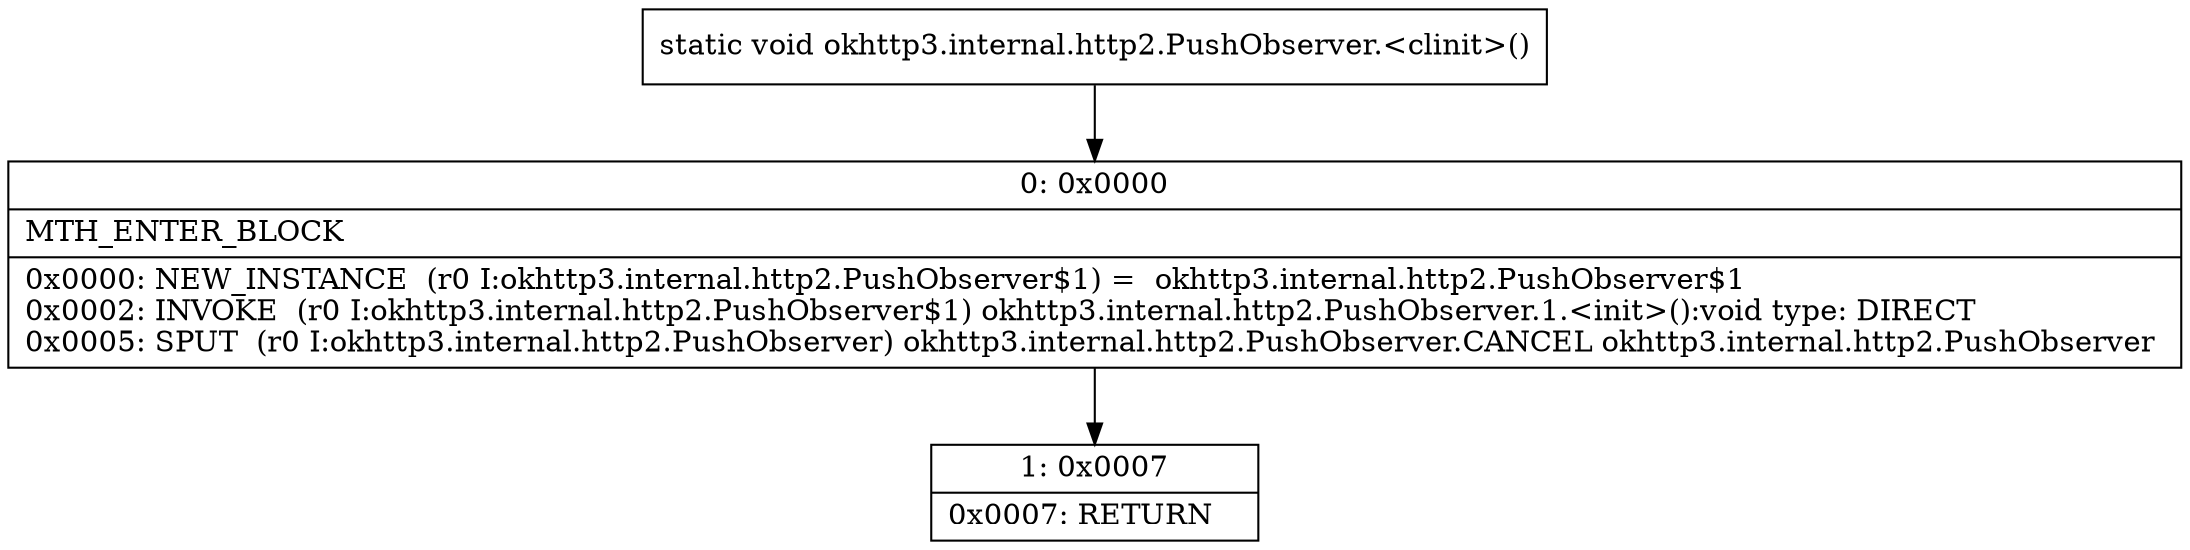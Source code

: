 digraph "CFG forokhttp3.internal.http2.PushObserver.\<clinit\>()V" {
Node_0 [shape=record,label="{0\:\ 0x0000|MTH_ENTER_BLOCK\l|0x0000: NEW_INSTANCE  (r0 I:okhttp3.internal.http2.PushObserver$1) =  okhttp3.internal.http2.PushObserver$1 \l0x0002: INVOKE  (r0 I:okhttp3.internal.http2.PushObserver$1) okhttp3.internal.http2.PushObserver.1.\<init\>():void type: DIRECT \l0x0005: SPUT  (r0 I:okhttp3.internal.http2.PushObserver) okhttp3.internal.http2.PushObserver.CANCEL okhttp3.internal.http2.PushObserver \l}"];
Node_1 [shape=record,label="{1\:\ 0x0007|0x0007: RETURN   \l}"];
MethodNode[shape=record,label="{static void okhttp3.internal.http2.PushObserver.\<clinit\>() }"];
MethodNode -> Node_0;
Node_0 -> Node_1;
}

